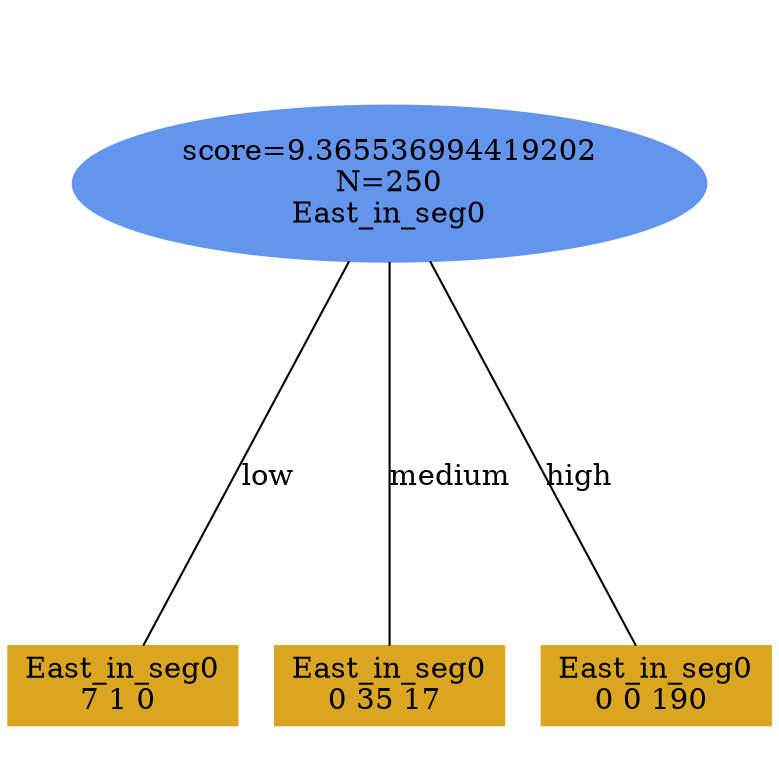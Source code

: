 digraph "DD" {
size = "7.5,10"
ratio=1.0;
center = true;
edge [dir = none];
{ rank = same; node [shape=ellipse, style=filled, color=cornflowerblue];"6179" [label="score=9.365536994419202\nN=250\nEast_in_seg0"];}
{ rank = same; node [shape=box, style=filled, color=goldenrod];"6180" [label="East_in_seg0\n7 1 0 "];}
{ rank = same; node [shape=box, style=filled, color=goldenrod];"6181" [label="East_in_seg0\n0 35 17 "];}
{ rank = same; node [shape=box, style=filled, color=goldenrod];"6182" [label="East_in_seg0\n0 0 190 "];}
"6179" -> "6180" [label = "low"];
"6179" -> "6181" [label = "medium"];
"6179" -> "6182" [label = "high"];

}
